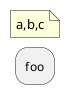 {
  "sha1": "s64lrkjgjbv5f6195h9jtw3ajd47br0",
  "insertion": {
    "when": "2024-06-04T17:28:44.691Z",
    "user": "plantuml@gmail.com"
  }
}
@startuml
floating note
      a,b,c
end note
:foo;

@enduml
